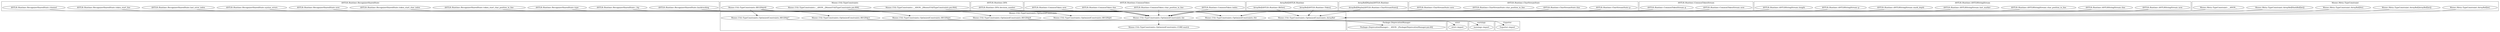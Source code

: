 digraph {
graph [overlap=false]
subgraph cluster_ANTLR_Runtime_RecognizerSharedState {
	label="ANTLR::Runtime::RecognizerSharedState";
	"ANTLR::Runtime::RecognizerSharedState::channel";
	"ANTLR::Runtime::RecognizerSharedState::backtracking";
	"ANTLR::Runtime::RecognizerSharedState::_fsp";
	"ANTLR::Runtime::RecognizerSharedState::type";
	"ANTLR::Runtime::RecognizerSharedState::token_start_char_position_in_line";
	"ANTLR::Runtime::RecognizerSharedState::token_start_char_index";
	"ANTLR::Runtime::RecognizerSharedState::new";
	"ANTLR::Runtime::RecognizerSharedState::syntax_errors";
	"ANTLR::Runtime::RecognizerSharedState::last_error_index";
	"ANTLR::Runtime::RecognizerSharedState::token_start_line";
}
subgraph cluster_warnings {
	label="warnings";
	"warnings::import";
}
subgraph cluster_strict {
	label="strict";
	"strict::import";
}
subgraph cluster_Moose_Util_TypeConstraints {
	label="Moose::Util::TypeConstraints";
	"Moose::Util::TypeConstraints::__ANON__[Moose/Util/TypeConstraints.pm:806]";
	"Moose::Util::TypeConstraints::BEGIN@40";
	"Moose::Util::TypeConstraints::__ANON__[Moose/Util/TypeConstraints.pm:844]";
}
subgraph cluster_ANTLR_Runtime_DFA {
	label="ANTLR::Runtime::DFA";
	"ANTLR::Runtime::DFA::decision_number";
}
subgraph cluster_Exporter {
	label="Exporter";
	"Exporter::import";
}
subgraph cluster_ANTLR_Runtime_CommonToken {
	label="ANTLR::Runtime::CommonToken";
	"ANTLR::Runtime::CommonToken::new";
	"ANTLR::Runtime::CommonToken::index";
	"ANTLR::Runtime::CommonToken::char_position_in_line";
	"ANTLR::Runtime::CommonToken::line";
}
subgraph cluster_ArrayRef_ANTLR_Runtime {
	label="ArrayRef[ANTLR::Runtime";
	"ArrayRef[ANTLR::Runtime::BitSet]";
	"ArrayRef[ANTLR::Runtime::Token]";
}
subgraph cluster_ArrayRef_Maybe_ANTLR_Runtime {
	label="ArrayRef[Maybe[ANTLR::Runtime";
	"ArrayRef[Maybe[ANTLR::Runtime::CharStreamState]]";
}
subgraph cluster_ANTLR_Runtime_CharStreamState {
	label="ANTLR::Runtime::CharStreamState";
	"ANTLR::Runtime::CharStreamState::new";
	"ANTLR::Runtime::CharStreamState::p";
	"ANTLR::Runtime::CharStreamState::line";
	"ANTLR::Runtime::CharStreamState::char_position_in_line";
}
subgraph cluster_ANTLR_Runtime_CommonTokenStream {
	label="ANTLR::Runtime::CommonTokenStream";
	"ANTLR::Runtime::CommonTokenStream::p";
	"ANTLR::Runtime::CommonTokenStream::new";
}
subgraph cluster_Package_DeprecationManager {
	label="Package::DeprecationManager";
	"Package::DeprecationManager::__ANON__[Package/DeprecationManager.pm:60]";
}
subgraph cluster_Moose_Util_TypeConstraints_OptimizedConstraints {
	label="Moose::Util::TypeConstraints::OptimizedConstraints";
	"Moose::Util::TypeConstraints::OptimizedConstraints::CORE:match";
	"Moose::Util::TypeConstraints::OptimizedConstraints::BEGIN@7";
	"Moose::Util::TypeConstraints::OptimizedConstraints::BEGIN@6";
	"Moose::Util::TypeConstraints::OptimizedConstraints::BEGIN@3";
	"Moose::Util::TypeConstraints::OptimizedConstraints::BEGIN@4";
	"Moose::Util::TypeConstraints::OptimizedConstraints::BEGIN@8";
	"Moose::Util::TypeConstraints::OptimizedConstraints::Str";
	"Moose::Util::TypeConstraints::OptimizedConstraints::ArrayRef";
	"Moose::Util::TypeConstraints::OptimizedConstraints::Int";
}
subgraph cluster_ANTLR_Runtime_ANTLRStringStream {
	label="ANTLR::Runtime::ANTLRStringStream";
	"ANTLR::Runtime::ANTLRStringStream::length";
	"ANTLR::Runtime::ANTLRStringStream::line";
	"ANTLR::Runtime::ANTLRStringStream::char_position_in_line";
	"ANTLR::Runtime::ANTLRStringStream::last_marker";
	"ANTLR::Runtime::ANTLRStringStream::mark_depth";
	"ANTLR::Runtime::ANTLRStringStream::p";
	"ANTLR::Runtime::ANTLRStringStream::new";
}
subgraph cluster_Moose_Meta_TypeConstraint {
	label="Moose::Meta::TypeConstraint";
	"Moose::Meta::TypeConstraint::ArrayRef[Str]";
	"Moose::Meta::TypeConstraint::ArrayRef[HashRef[Int]]";
	"Moose::Meta::TypeConstraint::ArrayRef[Int]";
	"Moose::Meta::TypeConstraint::__ANON__";
	"Moose::Meta::TypeConstraint::ArrayRef[ArrayRef[Int]]";
}
"Moose::Util::TypeConstraints::OptimizedConstraints::BEGIN@8" -> "Exporter::import";
"Moose::Util::TypeConstraints::OptimizedConstraints::Int" -> "Moose::Util::TypeConstraints::OptimizedConstraints::CORE:match";
"Moose::Util::TypeConstraints::BEGIN@40" -> "Moose::Util::TypeConstraints::OptimizedConstraints::BEGIN@6";
"Moose::Util::TypeConstraints::OptimizedConstraints::BEGIN@7" -> "Package::DeprecationManager::__ANON__[Package/DeprecationManager.pm:60]";
"Moose::Util::TypeConstraints::BEGIN@40" -> "Moose::Util::TypeConstraints::OptimizedConstraints::BEGIN@7";
"Moose::Util::TypeConstraints::OptimizedConstraints::BEGIN@4" -> "warnings::import";
"Moose::Util::TypeConstraints::OptimizedConstraints::BEGIN@3" -> "strict::import";
"Moose::Util::TypeConstraints::BEGIN@40" -> "Moose::Util::TypeConstraints::OptimizedConstraints::BEGIN@4";
"Moose::Meta::TypeConstraint::ArrayRef[Str]" -> "Moose::Util::TypeConstraints::OptimizedConstraints::ArrayRef";
"Moose::Meta::TypeConstraint::ArrayRef[HashRef[Int]]" -> "Moose::Util::TypeConstraints::OptimizedConstraints::ArrayRef";
"Moose::Meta::TypeConstraint::ArrayRef[Int]" -> "Moose::Util::TypeConstraints::OptimizedConstraints::ArrayRef";
"ArrayRef[Maybe[ANTLR::Runtime::CharStreamState]]" -> "Moose::Util::TypeConstraints::OptimizedConstraints::ArrayRef";
"ArrayRef[ANTLR::Runtime::Token]" -> "Moose::Util::TypeConstraints::OptimizedConstraints::ArrayRef";
"ArrayRef[ANTLR::Runtime::BitSet]" -> "Moose::Util::TypeConstraints::OptimizedConstraints::ArrayRef";
"Moose::Meta::TypeConstraint::ArrayRef[ArrayRef[Int]]" -> "Moose::Util::TypeConstraints::OptimizedConstraints::ArrayRef";
"Moose::Util::TypeConstraints::BEGIN@40" -> "Moose::Util::TypeConstraints::OptimizedConstraints::BEGIN@3";
"Moose::Util::TypeConstraints::BEGIN@40" -> "Moose::Util::TypeConstraints::OptimizedConstraints::BEGIN@8";
"Moose::Util::TypeConstraints::__ANON__[Moose/Util/TypeConstraints.pm:806]" -> "Moose::Util::TypeConstraints::OptimizedConstraints::Str";
"ANTLR::Runtime::ANTLRStringStream::new" -> "Moose::Util::TypeConstraints::OptimizedConstraints::Str";
"Moose::Meta::TypeConstraint::__ANON__" -> "Moose::Util::TypeConstraints::OptimizedConstraints::Str";
"Moose::Util::TypeConstraints::__ANON__[Moose/Util/TypeConstraints.pm:844]" -> "Moose::Util::TypeConstraints::OptimizedConstraints::Str";
"ANTLR::Runtime::RecognizerSharedState::channel" -> "Moose::Util::TypeConstraints::OptimizedConstraints::Int";
"ANTLR::Runtime::ANTLRStringStream::char_position_in_line" -> "Moose::Util::TypeConstraints::OptimizedConstraints::Int";
"Moose::Util::TypeConstraints::__ANON__[Moose/Util/TypeConstraints.pm:806]" -> "Moose::Util::TypeConstraints::OptimizedConstraints::Int";
"ANTLR::Runtime::CommonTokenStream::new" -> "Moose::Util::TypeConstraints::OptimizedConstraints::Int";
"ANTLR::Runtime::CommonToken::line" -> "Moose::Util::TypeConstraints::OptimizedConstraints::Int";
"ANTLR::Runtime::CharStreamState::char_position_in_line" -> "Moose::Util::TypeConstraints::OptimizedConstraints::Int";
"ANTLR::Runtime::RecognizerSharedState::token_start_char_position_in_line" -> "Moose::Util::TypeConstraints::OptimizedConstraints::Int";
"ANTLR::Runtime::ANTLRStringStream::line" -> "Moose::Util::TypeConstraints::OptimizedConstraints::Int";
"ANTLR::Runtime::CharStreamState::new" -> "Moose::Util::TypeConstraints::OptimizedConstraints::Int";
"ANTLR::Runtime::DFA::decision_number" -> "Moose::Util::TypeConstraints::OptimizedConstraints::Int";
"ANTLR::Runtime::ANTLRStringStream::p" -> "Moose::Util::TypeConstraints::OptimizedConstraints::Int";
"ANTLR::Runtime::RecognizerSharedState::new" -> "Moose::Util::TypeConstraints::OptimizedConstraints::Int";
"ANTLR::Runtime::RecognizerSharedState::syntax_errors" -> "Moose::Util::TypeConstraints::OptimizedConstraints::Int";
"ANTLR::Runtime::ANTLRStringStream::new" -> "Moose::Util::TypeConstraints::OptimizedConstraints::Int";
"ANTLR::Runtime::RecognizerSharedState::token_start_line" -> "Moose::Util::TypeConstraints::OptimizedConstraints::Int";
"ANTLR::Runtime::CommonTokenStream::p" -> "Moose::Util::TypeConstraints::OptimizedConstraints::Int";
"ANTLR::Runtime::RecognizerSharedState::backtracking" -> "Moose::Util::TypeConstraints::OptimizedConstraints::Int";
"ANTLR::Runtime::CharStreamState::p" -> "Moose::Util::TypeConstraints::OptimizedConstraints::Int";
"ANTLR::Runtime::RecognizerSharedState::_fsp" -> "Moose::Util::TypeConstraints::OptimizedConstraints::Int";
"ANTLR::Runtime::CommonToken::index" -> "Moose::Util::TypeConstraints::OptimizedConstraints::Int";
"ANTLR::Runtime::RecognizerSharedState::type" -> "Moose::Util::TypeConstraints::OptimizedConstraints::Int";
"ANTLR::Runtime::CommonToken::char_position_in_line" -> "Moose::Util::TypeConstraints::OptimizedConstraints::Int";
"ANTLR::Runtime::CharStreamState::line" -> "Moose::Util::TypeConstraints::OptimizedConstraints::Int";
"ANTLR::Runtime::ANTLRStringStream::length" -> "Moose::Util::TypeConstraints::OptimizedConstraints::Int";
"ANTLR::Runtime::ANTLRStringStream::last_marker" -> "Moose::Util::TypeConstraints::OptimizedConstraints::Int";
"ANTLR::Runtime::CommonToken::new" -> "Moose::Util::TypeConstraints::OptimizedConstraints::Int";
"ANTLR::Runtime::ANTLRStringStream::mark_depth" -> "Moose::Util::TypeConstraints::OptimizedConstraints::Int";
"ANTLR::Runtime::RecognizerSharedState::last_error_index" -> "Moose::Util::TypeConstraints::OptimizedConstraints::Int";
"ANTLR::Runtime::RecognizerSharedState::token_start_char_index" -> "Moose::Util::TypeConstraints::OptimizedConstraints::Int";
}
